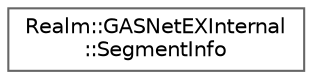 digraph "Graphical Class Hierarchy"
{
 // LATEX_PDF_SIZE
  bgcolor="transparent";
  edge [fontname=Helvetica,fontsize=10,labelfontname=Helvetica,labelfontsize=10];
  node [fontname=Helvetica,fontsize=10,shape=box,height=0.2,width=0.4];
  rankdir="LR";
  Node0 [id="Node000000",label="Realm::GASNetEXInternal\l::SegmentInfo",height=0.2,width=0.4,color="grey40", fillcolor="white", style="filled",URL="$structRealm_1_1GASNetEXInternal_1_1SegmentInfo.html",tooltip=" "];
}
